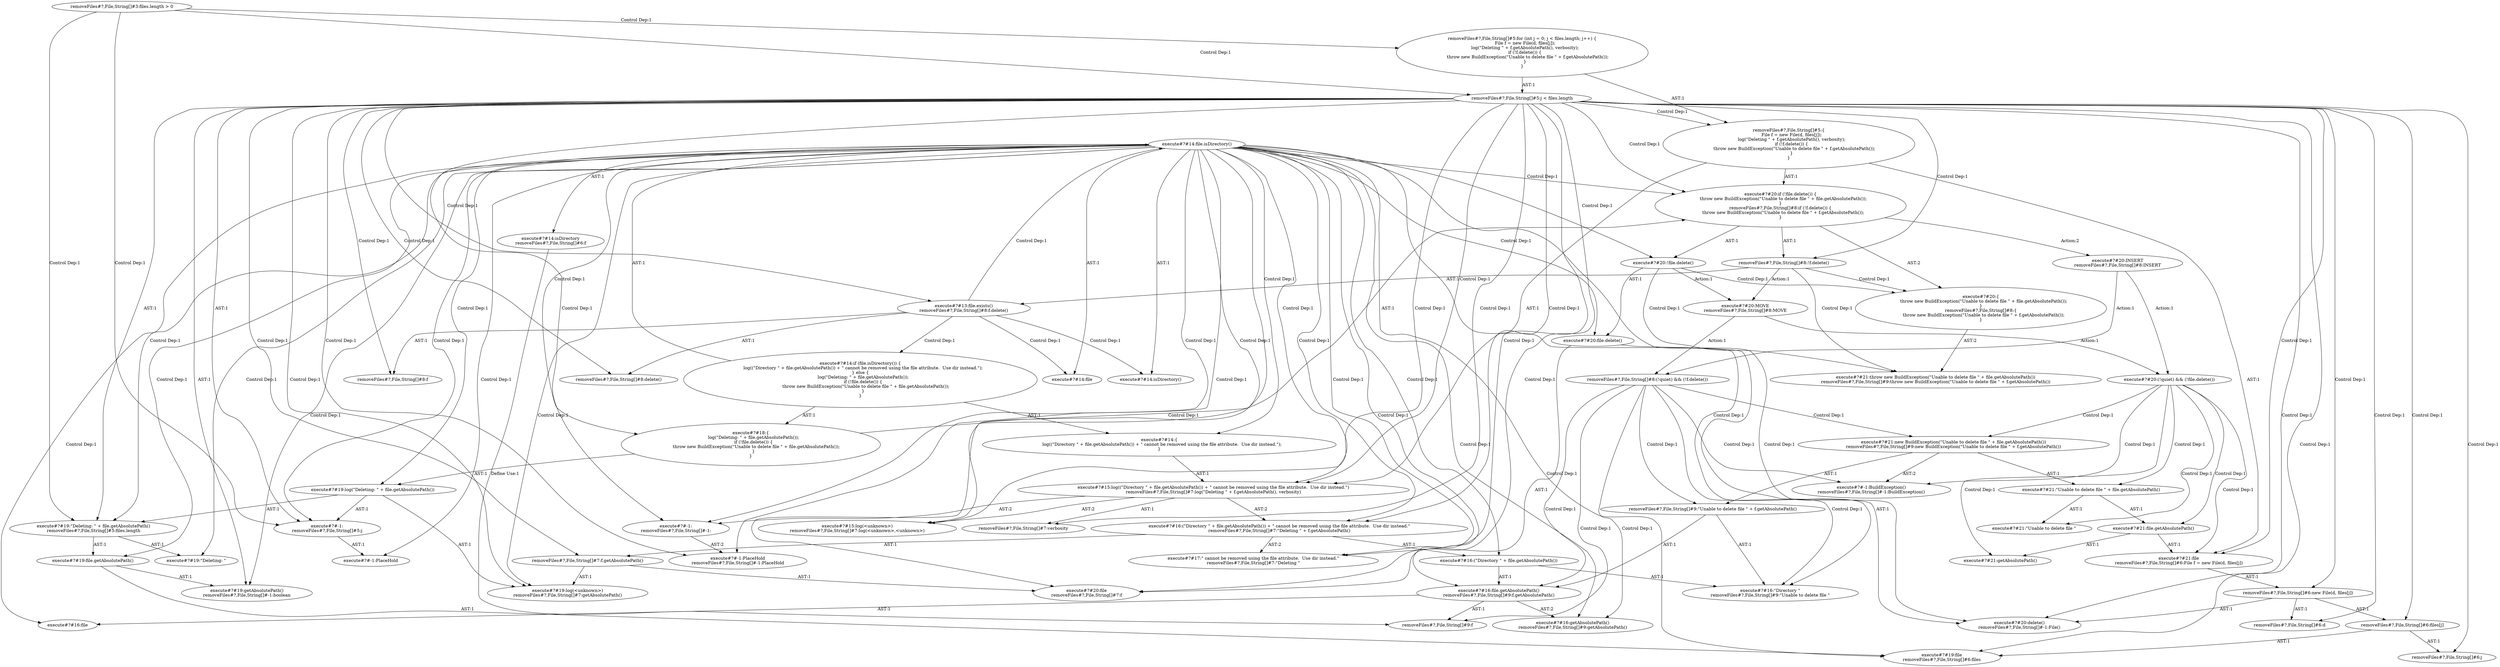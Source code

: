 digraph "Pattern" {
0 [label="execute#?#20:INSERT
removeFiles#?,File,String[]#8:INSERT" shape=ellipse]
1 [label="execute#?#20:if (!file.delete()) \{
    throw new BuildException(\"Unable to delete file \" + file.getAbsolutePath());
\}
removeFiles#?,File,String[]#8:if (!f.delete()) \{
    throw new BuildException(\"Unable to delete file \" + f.getAbsolutePath());
\}" shape=ellipse]
2 [label="execute#?#14:file.isDirectory()" shape=ellipse]
3 [label="execute#?#13:file.exists()
removeFiles#?,File,String[]#8:f.delete()" shape=ellipse]
4 [label="execute#?#14:if (file.isDirectory()) \{
    log((\"Directory \" + file.getAbsolutePath()) + \" cannot be removed using the file attribute.  Use dir instead.\");
\} else \{
    log(\"Deleting: \" + file.getAbsolutePath());
    if (!file.delete()) \{
        throw new BuildException(\"Unable to delete file \" + file.getAbsolutePath());
    \}
\}" shape=ellipse]
5 [label="execute#?#14:isDirectory
removeFiles#?,File,String[]#6:f" shape=ellipse]
6 [label="execute#?#14:file" shape=ellipse]
7 [label="execute#?#14:isDirectory()" shape=ellipse]
8 [label="execute#?#14:\{
    log((\"Directory \" + file.getAbsolutePath()) + \" cannot be removed using the file attribute.  Use dir instead.\");
\}" shape=ellipse]
9 [label="execute#?#15:log((\"Directory \" + file.getAbsolutePath()) + \" cannot be removed using the file attribute.  Use dir instead.\")
removeFiles#?,File,String[]#7:log(\"Deleting \" + f.getAbsolutePath(), verbosity)" shape=ellipse]
10 [label="execute#?#15:log(<unknown>)
removeFiles#?,File,String[]#7:log(<unknown>,<unknown>)" shape=ellipse]
11 [label="execute#?#-1:
removeFiles#?,File,String[]#-1:" shape=ellipse]
12 [label="execute#?#-1:PlaceHold
removeFiles#?,File,String[]#-1:PlaceHold" shape=ellipse]
13 [label="execute#?#16:(\"Directory \" + file.getAbsolutePath()) + \" cannot be removed using the file attribute.  Use dir instead.\"
removeFiles#?,File,String[]#7:\"Deleting \" + f.getAbsolutePath()" shape=ellipse]
14 [label="execute#?#16:(\"Directory \" + file.getAbsolutePath())" shape=ellipse]
15 [label="execute#?#16:\"Directory \"
removeFiles#?,File,String[]#9:\"Unable to delete file \"" shape=ellipse]
16 [label="execute#?#16:file.getAbsolutePath()
removeFiles#?,File,String[]#9:f.getAbsolutePath()" shape=ellipse]
17 [label="execute#?#16:getAbsolutePath()
removeFiles#?,File,String[]#9:getAbsolutePath()" shape=ellipse]
18 [label="execute#?#16:file" shape=ellipse]
19 [label="execute#?#17:\" cannot be removed using the file attribute.  Use dir instead.\"
removeFiles#?,File,String[]#7:\"Deleting \"" shape=ellipse]
20 [label="execute#?#18:\{
    log(\"Deleting: \" + file.getAbsolutePath());
    if (!file.delete()) \{
        throw new BuildException(\"Unable to delete file \" + file.getAbsolutePath());
    \}
\}" shape=ellipse]
21 [label="execute#?#19:log(\"Deleting: \" + file.getAbsolutePath())" shape=ellipse]
22 [label="execute#?#19:log(<unknown>)
removeFiles#?,File,String[]#7:getAbsolutePath()" shape=ellipse]
23 [label="execute#?#-1:
removeFiles#?,File,String[]#5:j" shape=ellipse]
24 [label="execute#?#-1:PlaceHold" shape=ellipse]
25 [label="execute#?#19:\"Deleting: \" + file.getAbsolutePath()
removeFiles#?,File,String[]#5:files.length" shape=ellipse]
26 [label="execute#?#19:\"Deleting: \"" shape=ellipse]
27 [label="execute#?#19:file.getAbsolutePath()" shape=ellipse]
28 [label="execute#?#19:getAbsolutePath()
removeFiles#?,File,String[]#-1:boolean" shape=ellipse]
29 [label="execute#?#19:file
removeFiles#?,File,String[]#6:files" shape=ellipse]
30 [label="execute#?#20:!file.delete()" shape=ellipse]
31 [label="execute#?#20:file.delete()" shape=ellipse]
32 [label="execute#?#20:delete()
removeFiles#?,File,String[]#-1:File()" shape=ellipse]
33 [label="execute#?#20:file
removeFiles#?,File,String[]#7:f" shape=ellipse]
34 [label="execute#?#20:\{
    throw new BuildException(\"Unable to delete file \" + file.getAbsolutePath());
\}
removeFiles#?,File,String[]#8:\{
    throw new BuildException(\"Unable to delete file \" + f.getAbsolutePath());
\}" shape=ellipse]
35 [label="execute#?#21:throw new BuildException(\"Unable to delete file \" + file.getAbsolutePath())
removeFiles#?,File,String[]#9:throw new BuildException(\"Unable to delete file \" + f.getAbsolutePath())" shape=ellipse]
36 [label="execute#?#20:(!quiet) && (!file.delete())" shape=ellipse]
37 [label="execute#?#20:MOVE
removeFiles#?,File,String[]#8:MOVE" shape=ellipse]
38 [label="execute#?#21:new BuildException(\"Unable to delete file \" + file.getAbsolutePath())
removeFiles#?,File,String[]#9:new BuildException(\"Unable to delete file \" + f.getAbsolutePath())" shape=ellipse]
39 [label="execute#?#-1:BuildException()
removeFiles#?,File,String[]#-1:BuildException()" shape=ellipse]
40 [label="execute#?#21:\"Unable to delete file \" + file.getAbsolutePath()" shape=ellipse]
41 [label="execute#?#21:\"Unable to delete file \"" shape=ellipse]
42 [label="execute#?#21:file.getAbsolutePath()" shape=ellipse]
43 [label="execute#?#21:getAbsolutePath()" shape=ellipse]
44 [label="execute#?#21:file
removeFiles#?,File,String[]#6:File f = new File(d, files[j])" shape=ellipse]
45 [label="removeFiles#?,File,String[]#3:files.length > 0" shape=ellipse]
46 [label="removeFiles#?,File,String[]#6:files[j]" shape=ellipse]
47 [label="removeFiles#?,File,String[]#8:f" shape=ellipse]
48 [label="removeFiles#?,File,String[]#9:\"Unable to delete file \" + f.getAbsolutePath()" shape=ellipse]
49 [label="removeFiles#?,File,String[]#6:new File(d, files[j])" shape=ellipse]
50 [label="removeFiles#?,File,String[]#6:j" shape=ellipse]
51 [label="removeFiles#?,File,String[]#7:f.getAbsolutePath()" shape=ellipse]
52 [label="removeFiles#?,File,String[]#7:verbosity" shape=ellipse]
53 [label="removeFiles#?,File,String[]#9:f" shape=ellipse]
54 [label="removeFiles#?,File,String[]#8:!f.delete()" shape=ellipse]
55 [label="removeFiles#?,File,String[]#6:d" shape=ellipse]
56 [label="removeFiles#?,File,String[]#8:delete()" shape=ellipse]
57 [label="removeFiles#?,File,String[]#8:(!quiet) && (!f.delete())" shape=ellipse]
58 [label="removeFiles#?,File,String[]#5:j < files.length" shape=ellipse]
59 [label="removeFiles#?,File,String[]#5:\{
    File f = new File(d, files[j]);
    log(\"Deleting \" + f.getAbsolutePath(), verbosity);
    if (!f.delete()) \{
        throw new BuildException(\"Unable to delete file \" + f.getAbsolutePath());
    \}
\}" shape=ellipse]
60 [label="removeFiles#?,File,String[]#5:for (int j = 0; j < files.length; j++) \{
    File f = new File(d, files[j]);
    log(\"Deleting \" + f.getAbsolutePath(), verbosity);
    if (!f.delete()) \{
        throw new BuildException(\"Unable to delete file \" + f.getAbsolutePath());
    \}
\}" shape=ellipse]
0 -> 36 [label="Action:1"];
0 -> 57 [label="Action:1"];
1 -> 0 [label="Action:2"];
1 -> 30 [label="AST:1"];
1 -> 34 [label="AST:2"];
1 -> 54 [label="AST:1"];
2 -> 1 [label="Control Dep:1"];
2 -> 5 [label="AST:1"];
2 -> 6 [label="AST:1"];
2 -> 7 [label="AST:1"];
2 -> 8 [label="Control Dep:1"];
2 -> 9 [label="Control Dep:1"];
2 -> 10 [label="Control Dep:1"];
2 -> 11 [label="Control Dep:1"];
2 -> 12 [label="Control Dep:1"];
2 -> 13 [label="Control Dep:1"];
2 -> 14 [label="Control Dep:1"];
2 -> 15 [label="Control Dep:1"];
2 -> 16 [label="Control Dep:1"];
2 -> 17 [label="Control Dep:1"];
2 -> 18 [label="Control Dep:1"];
2 -> 19 [label="Control Dep:1"];
2 -> 20 [label="Control Dep:1"];
2 -> 21 [label="Control Dep:1"];
2 -> 22 [label="Control Dep:1"];
2 -> 23 [label="Control Dep:1"];
2 -> 24 [label="Control Dep:1"];
2 -> 25 [label="Control Dep:1"];
2 -> 26 [label="Control Dep:1"];
2 -> 27 [label="Control Dep:1"];
2 -> 28 [label="Control Dep:1"];
2 -> 29 [label="Control Dep:1"];
2 -> 30 [label="Control Dep:1"];
2 -> 31 [label="Control Dep:1"];
2 -> 32 [label="Control Dep:1"];
2 -> 33 [label="Control Dep:1"];
3 -> 2 [label="Control Dep:1"];
3 -> 4 [label="Control Dep:1"];
3 -> 7 [label="Control Dep:1"];
3 -> 6 [label="Control Dep:1"];
3 -> 47 [label="AST:1"];
3 -> 56 [label="AST:1"];
4 -> 2 [label="AST:1"];
4 -> 8 [label="AST:1"];
4 -> 20 [label="AST:1"];
5 -> 53 [label="Define Use:1"];
8 -> 9 [label="AST:1"];
9 -> 11 [label="AST:2"];
9 -> 10 [label="AST:2"];
9 -> 13 [label="AST:2"];
9 -> 52 [label="AST:1"];
11 -> 12 [label="AST:2"];
13 -> 14 [label="AST:1"];
13 -> 19 [label="AST:2"];
13 -> 51 [label="AST:1"];
14 -> 15 [label="AST:1"];
14 -> 16 [label="AST:1"];
16 -> 18 [label="AST:1"];
16 -> 17 [label="AST:2"];
16 -> 53 [label="AST:1"];
20 -> 1 [label="AST:1"];
20 -> 21 [label="AST:1"];
21 -> 23 [label="AST:1"];
21 -> 22 [label="AST:1"];
21 -> 25 [label="AST:1"];
23 -> 24 [label="AST:1"];
25 -> 26 [label="AST:1"];
25 -> 27 [label="AST:1"];
27 -> 29 [label="AST:1"];
27 -> 28 [label="AST:1"];
30 -> 31 [label="AST:1"];
30 -> 34 [label="Control Dep:1"];
30 -> 35 [label="Control Dep:1"];
30 -> 37 [label="Action:1"];
31 -> 33 [label="AST:1"];
31 -> 32 [label="AST:1"];
34 -> 35 [label="AST:2"];
36 -> 38 [label="Control Dep:1"];
36 -> 39 [label="Control Dep:1"];
36 -> 40 [label="Control Dep:1"];
36 -> 41 [label="Control Dep:1"];
36 -> 42 [label="Control Dep:1"];
36 -> 43 [label="Control Dep:1"];
36 -> 44 [label="Control Dep:1"];
37 -> 36 [label="Action:1"];
37 -> 57 [label="Action:1"];
38 -> 39 [label="AST:2"];
38 -> 40 [label="AST:1"];
38 -> 48 [label="AST:1"];
40 -> 41 [label="AST:1"];
40 -> 42 [label="AST:1"];
42 -> 44 [label="AST:1"];
42 -> 43 [label="AST:1"];
44 -> 49 [label="AST:1"];
45 -> 60 [label="Control Dep:1"];
45 -> 58 [label="Control Dep:1"];
45 -> 23 [label="Control Dep:1"];
45 -> 25 [label="Control Dep:1"];
46 -> 29 [label="AST:1"];
46 -> 50 [label="AST:1"];
48 -> 15 [label="AST:1"];
48 -> 16 [label="AST:1"];
49 -> 46 [label="AST:1"];
49 -> 32 [label="AST:1"];
49 -> 55 [label="AST:1"];
51 -> 33 [label="AST:1"];
51 -> 22 [label="AST:1"];
54 -> 3 [label="AST:1"];
54 -> 34 [label="Control Dep:1"];
54 -> 35 [label="Control Dep:1"];
54 -> 37 [label="Action:1"];
57 -> 48 [label="Control Dep:1"];
57 -> 53 [label="Control Dep:1"];
57 -> 38 [label="Control Dep:1"];
57 -> 39 [label="Control Dep:1"];
57 -> 15 [label="Control Dep:1"];
57 -> 16 [label="Control Dep:1"];
57 -> 17 [label="Control Dep:1"];
58 -> 46 [label="Control Dep:1"];
58 -> 47 [label="Control Dep:1"];
58 -> 49 [label="Control Dep:1"];
58 -> 50 [label="Control Dep:1"];
58 -> 51 [label="Control Dep:1"];
58 -> 52 [label="Control Dep:1"];
58 -> 54 [label="Control Dep:1"];
58 -> 55 [label="Control Dep:1"];
58 -> 56 [label="Control Dep:1"];
58 -> 28 [label="AST:1"];
58 -> 23 [label="AST:1"];
58 -> 25 [label="AST:1"];
58 -> 59 [label="Control Dep:1"];
58 -> 44 [label="Control Dep:1"];
58 -> 32 [label="Control Dep:1"];
58 -> 29 [label="Control Dep:1"];
58 -> 9 [label="Control Dep:1"];
58 -> 10 [label="Control Dep:1"];
58 -> 11 [label="Control Dep:1"];
58 -> 12 [label="Control Dep:1"];
58 -> 13 [label="Control Dep:1"];
58 -> 19 [label="Control Dep:1"];
58 -> 22 [label="Control Dep:1"];
58 -> 33 [label="Control Dep:1"];
58 -> 1 [label="Control Dep:1"];
58 -> 3 [label="Control Dep:1"];
59 -> 44 [label="AST:1"];
59 -> 9 [label="AST:1"];
59 -> 1 [label="AST:1"];
60 -> 58 [label="AST:1"];
60 -> 59 [label="AST:1"];
}